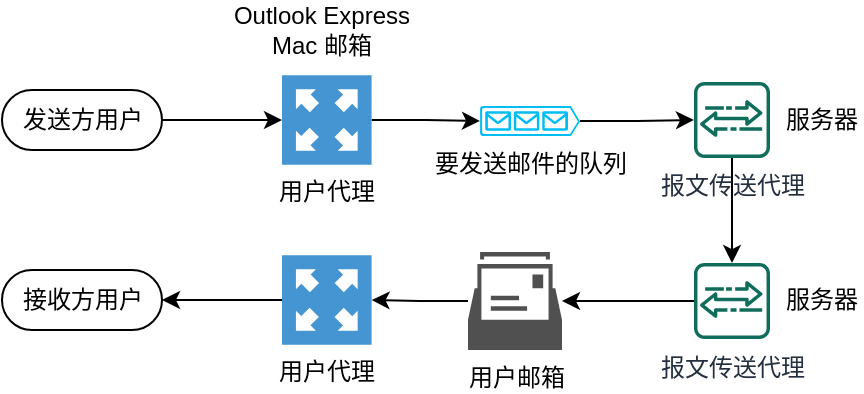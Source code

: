 <mxfile version="13.9.9" type="device"><diagram id="fZPIELXEiZrRY65047c7" name="第 1 页"><mxGraphModel dx="946" dy="608" grid="1" gridSize="10" guides="1" tooltips="1" connect="1" arrows="1" fold="1" page="1" pageScale="1" pageWidth="827" pageHeight="1169" math="0" shadow="0"><root><mxCell id="0"/><mxCell id="1" parent="0"/><mxCell id="BXZIDOjv8WIdKBduRwaf-8" style="edgeStyle=orthogonalEdgeStyle;rounded=0;orthogonalLoop=1;jettySize=auto;html=1;exitX=1;exitY=0.5;exitDx=0;exitDy=0;exitPerimeter=0;" edge="1" parent="1" source="BXZIDOjv8WIdKBduRwaf-2" target="BXZIDOjv8WIdKBduRwaf-6"><mxGeometry relative="1" as="geometry"/></mxCell><mxCell id="BXZIDOjv8WIdKBduRwaf-2" value="发送方用户" style="html=1;dashed=0;whitespace=wrap;shape=mxgraph.dfd.start" vertex="1" parent="1"><mxGeometry x="150" y="110" width="80" height="30" as="geometry"/></mxCell><mxCell id="BXZIDOjv8WIdKBduRwaf-5" value="接收方用户" style="html=1;dashed=0;whitespace=wrap;shape=mxgraph.dfd.start" vertex="1" parent="1"><mxGeometry x="150" y="200" width="80" height="30" as="geometry"/></mxCell><mxCell id="BXZIDOjv8WIdKBduRwaf-12" value="" style="edgeStyle=orthogonalEdgeStyle;rounded=0;orthogonalLoop=1;jettySize=auto;html=1;" edge="1" parent="1" source="BXZIDOjv8WIdKBduRwaf-6" target="BXZIDOjv8WIdKBduRwaf-10"><mxGeometry relative="1" as="geometry"/></mxCell><mxCell id="BXZIDOjv8WIdKBduRwaf-6" value="用户代理" style="pointerEvents=1;shadow=0;dashed=0;html=1;strokeColor=none;fillColor=#4495D1;labelPosition=center;verticalLabelPosition=bottom;verticalAlign=top;align=center;outlineConnect=0;shape=mxgraph.veeam.2d.proxy_appliance;" vertex="1" parent="1"><mxGeometry x="290" y="102.6" width="44.8" height="44.8" as="geometry"/></mxCell><mxCell id="BXZIDOjv8WIdKBduRwaf-9" value="" style="edgeStyle=orthogonalEdgeStyle;rounded=0;orthogonalLoop=1;jettySize=auto;html=1;" edge="1" parent="1" source="BXZIDOjv8WIdKBduRwaf-7" target="BXZIDOjv8WIdKBduRwaf-5"><mxGeometry relative="1" as="geometry"/></mxCell><mxCell id="BXZIDOjv8WIdKBduRwaf-7" value="用户代理" style="pointerEvents=1;shadow=0;dashed=0;html=1;strokeColor=none;fillColor=#4495D1;labelPosition=center;verticalLabelPosition=bottom;verticalAlign=top;align=center;outlineConnect=0;shape=mxgraph.veeam.2d.proxy_appliance;" vertex="1" parent="1"><mxGeometry x="290" y="192.6" width="44.8" height="44.8" as="geometry"/></mxCell><mxCell id="BXZIDOjv8WIdKBduRwaf-16" value="" style="edgeStyle=orthogonalEdgeStyle;rounded=0;orthogonalLoop=1;jettySize=auto;html=1;" edge="1" parent="1" source="BXZIDOjv8WIdKBduRwaf-10" target="BXZIDOjv8WIdKBduRwaf-14"><mxGeometry relative="1" as="geometry"/></mxCell><mxCell id="BXZIDOjv8WIdKBduRwaf-10" value="要发送邮件的队列" style="verticalLabelPosition=bottom;html=1;verticalAlign=top;align=center;strokeColor=none;fillColor=#00BEF2;shape=mxgraph.azure.queue_generic;pointerEvents=1;" vertex="1" parent="1"><mxGeometry x="389" y="118" width="50" height="15" as="geometry"/></mxCell><mxCell id="BXZIDOjv8WIdKBduRwaf-13" value="" style="edgeStyle=orthogonalEdgeStyle;rounded=0;orthogonalLoop=1;jettySize=auto;html=1;" edge="1" parent="1" source="BXZIDOjv8WIdKBduRwaf-11" target="BXZIDOjv8WIdKBduRwaf-7"><mxGeometry relative="1" as="geometry"/></mxCell><mxCell id="BXZIDOjv8WIdKBduRwaf-11" value="用户邮箱" style="pointerEvents=1;shadow=0;dashed=0;html=1;strokeColor=none;fillColor=#505050;labelPosition=center;verticalLabelPosition=bottom;verticalAlign=top;outlineConnect=0;align=center;shape=mxgraph.office.concepts.mailbox;" vertex="1" parent="1"><mxGeometry x="383" y="191" width="47" height="49" as="geometry"/></mxCell><mxCell id="BXZIDOjv8WIdKBduRwaf-17" value="" style="edgeStyle=orthogonalEdgeStyle;rounded=0;orthogonalLoop=1;jettySize=auto;html=1;" edge="1" parent="1" source="BXZIDOjv8WIdKBduRwaf-14" target="BXZIDOjv8WIdKBduRwaf-15"><mxGeometry relative="1" as="geometry"/></mxCell><mxCell id="BXZIDOjv8WIdKBduRwaf-14" value="报文传送代理" style="outlineConnect=0;fontColor=#232F3E;gradientColor=none;fillColor=#116D5B;strokeColor=none;dashed=0;verticalLabelPosition=bottom;verticalAlign=top;align=center;html=1;fontSize=12;fontStyle=0;aspect=fixed;shape=mxgraph.aws4.agent2;" vertex="1" parent="1"><mxGeometry x="496" y="106" width="38" height="38" as="geometry"/></mxCell><mxCell id="BXZIDOjv8WIdKBduRwaf-18" value="" style="edgeStyle=orthogonalEdgeStyle;rounded=0;orthogonalLoop=1;jettySize=auto;html=1;" edge="1" parent="1" source="BXZIDOjv8WIdKBduRwaf-15" target="BXZIDOjv8WIdKBduRwaf-11"><mxGeometry relative="1" as="geometry"/></mxCell><mxCell id="BXZIDOjv8WIdKBduRwaf-15" value="报文传送代理" style="outlineConnect=0;fontColor=#232F3E;gradientColor=none;fillColor=#116D5B;strokeColor=none;dashed=0;verticalLabelPosition=bottom;verticalAlign=top;align=center;html=1;fontSize=12;fontStyle=0;aspect=fixed;shape=mxgraph.aws4.agent2;" vertex="1" parent="1"><mxGeometry x="496" y="196.5" width="38" height="38" as="geometry"/></mxCell><mxCell id="BXZIDOjv8WIdKBduRwaf-19" value="服务器" style="text;html=1;strokeColor=none;fillColor=none;align=center;verticalAlign=middle;whiteSpace=wrap;rounded=0;" vertex="1" parent="1"><mxGeometry x="540" y="115" width="40" height="20" as="geometry"/></mxCell><mxCell id="BXZIDOjv8WIdKBduRwaf-20" value="服务器" style="text;html=1;strokeColor=none;fillColor=none;align=center;verticalAlign=middle;whiteSpace=wrap;rounded=0;" vertex="1" parent="1"><mxGeometry x="540" y="205" width="40" height="20" as="geometry"/></mxCell><mxCell id="BXZIDOjv8WIdKBduRwaf-21" value="Outlook Express&lt;br&gt;Mac 邮箱" style="text;html=1;strokeColor=none;fillColor=none;align=center;verticalAlign=middle;whiteSpace=wrap;rounded=0;" vertex="1" parent="1"><mxGeometry x="260" y="70" width="100" height="20" as="geometry"/></mxCell></root></mxGraphModel></diagram></mxfile>